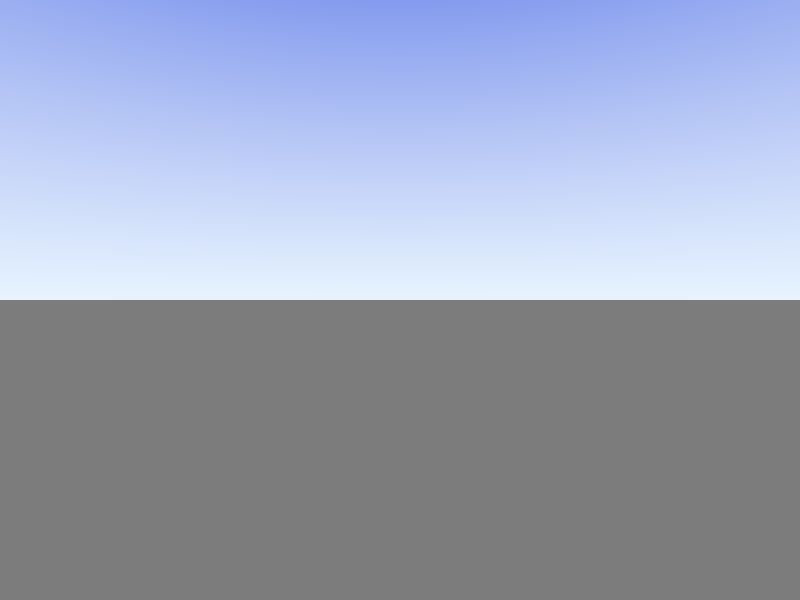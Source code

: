 // POV-Ray 3.7 Scene File " ... .pov"
// author:   ...  
// date:   ...
//--------------------------------------------------------------------------
#version 3.7;
global_settings{ assumed_gamma 1.0 }
#default{ finish{ ambient 0.1 diffuse 0.9 }} 
//--------------------------------------------------------------------------
#include "colors.inc"
#include "textures.inc"
#include "glass.inc"
#include "metals.inc"
#include "golds.inc"
#include "stones.inc"
#include "woods.inc"
#include "shapes.inc"
#include "shapes2.inc"
#include "functions.inc"
#include "math.inc"
#include "transforms.inc"
//--------------------------------------------------------------------------
// camera ------------------------------------------------------------------
#declare Camera_0 = camera {/*ultra_wide_angle*/ angle 75      // front view
                            location  <0.0 , 1.0 ,-3.0>
                            right     x*image_width/image_height
                            look_at   <0.0 , 1.0 , 0.0>}
#declare Camera_1 = camera {/*ultra_wide_angle*/ angle 90   // diagonal view
                            location  <2.0 , 2.5 ,-3.0>
                            right     x*image_width/image_height
                            look_at   <0.0 , 1.0 , 0.0>}
#declare Camera_2 = camera {/*ultra_wide_angle*/ angle 90 // right side view
                            location  <3.0 , 1.0 , 0.0>
                            right     x*image_width/image_height
                            look_at   <0.0 , 1.0 , 0.0>}
#declare Camera_3 = camera {/*ultra_wide_angle*/ angle 90        // top view
                            location  <0.0 , 3.0 ,-0.001>
                            right     x*image_width/image_height
                            look_at   <0.0 , 1.0 , 0.0>}
camera{Camera_0}
// sun ---------------------------------------------------------------------
light_source{<1500,2500,-2500> color White}
// sky ---------------------------------------------------------------------
// sky ---------------------------------------------------------------------
sky_sphere { pigment { gradient <0,1,0>
                       color_map { [0.00 rgb <0.8,0.9,1.0>]
                                   [0.35 rgb <0.0,0.1,0.8>]
                                   [0.65 rgb <0.0,0.1,0.8>]
                                   [1.00 rgb <0.8,0.9,1.0>] 
                                 } 
                       scale 2         
                     } // end of pigment
           } //end of skysphere
//------------------------------
//fog{distance 300000 color White}
// sea ---------------------------------------------------------------------
plane{ <0,1,0>, 0 
       texture{ Polished_Chrome
                normal{ bumps 0.25 scale <0.25,0.25,0.25>*0.5 turbulence 0.5 } 
                finish{ reflection 0.60 }}}

//--------------------------------------------------------------------------
//---------------------------- objects in scene ----------------------------
//--------------------------------------------------------------------------
